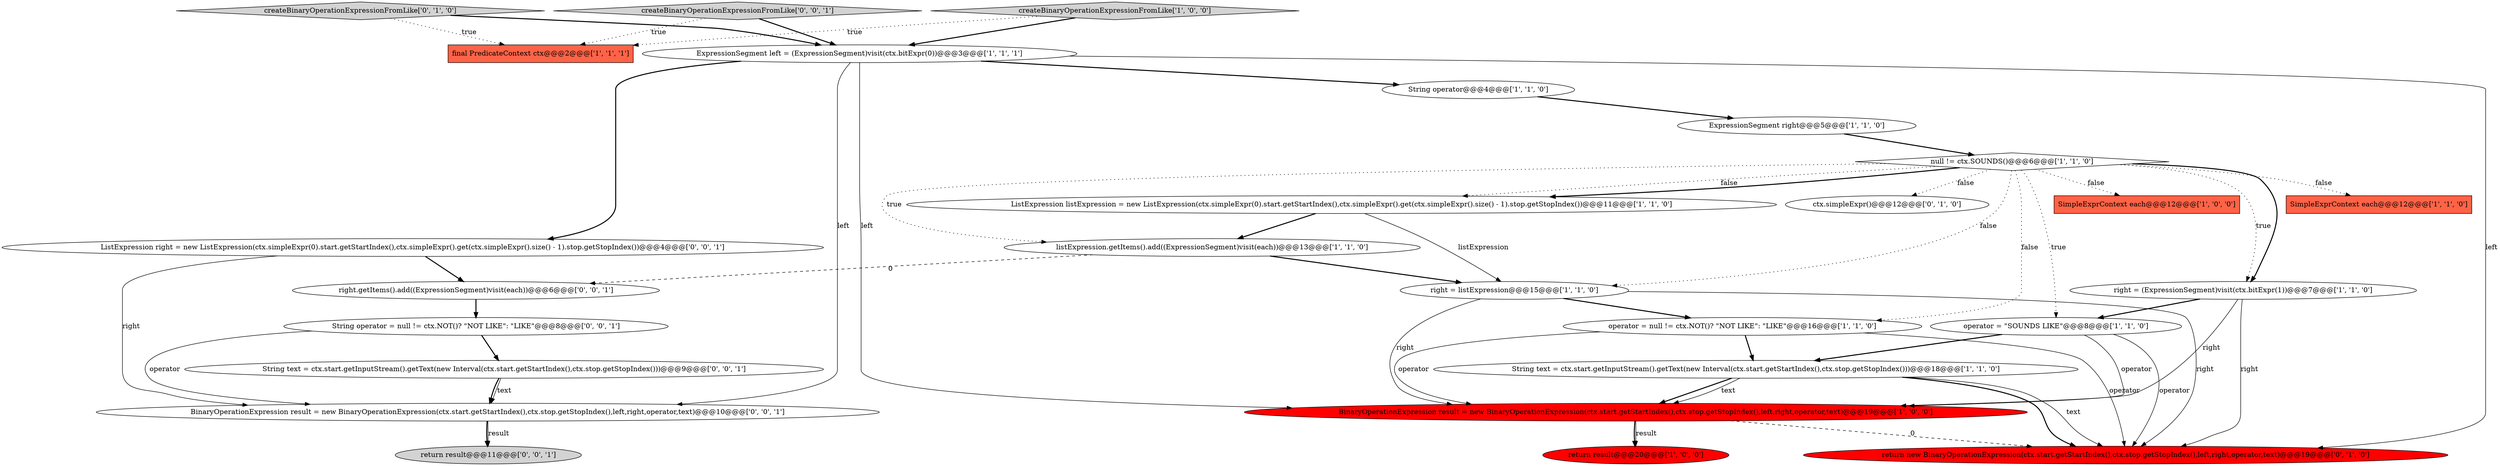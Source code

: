 digraph {
18 [style = filled, label = "ctx.simpleExpr()@@@12@@@['0', '1', '0']", fillcolor = white, shape = ellipse image = "AAA0AAABBB2BBB"];
22 [style = filled, label = "ListExpression right = new ListExpression(ctx.simpleExpr(0).start.getStartIndex(),ctx.simpleExpr().get(ctx.simpleExpr().size() - 1).stop.getStopIndex())@@@4@@@['0', '0', '1']", fillcolor = white, shape = ellipse image = "AAA0AAABBB3BBB"];
17 [style = filled, label = "return new BinaryOperationExpression(ctx.start.getStartIndex(),ctx.stop.getStopIndex(),left,right,operator,text)@@@19@@@['0', '1', '0']", fillcolor = red, shape = ellipse image = "AAA1AAABBB2BBB"];
1 [style = filled, label = "String operator@@@4@@@['1', '1', '0']", fillcolor = white, shape = ellipse image = "AAA0AAABBB1BBB"];
19 [style = filled, label = "createBinaryOperationExpressionFromLike['0', '1', '0']", fillcolor = lightgray, shape = diamond image = "AAA0AAABBB2BBB"];
9 [style = filled, label = "operator = null != ctx.NOT()? \"NOT LIKE\": \"LIKE\"@@@16@@@['1', '1', '0']", fillcolor = white, shape = ellipse image = "AAA0AAABBB1BBB"];
16 [style = filled, label = "BinaryOperationExpression result = new BinaryOperationExpression(ctx.start.getStartIndex(),ctx.stop.getStopIndex(),left,right,operator,text)@@@19@@@['1', '0', '0']", fillcolor = red, shape = ellipse image = "AAA1AAABBB1BBB"];
2 [style = filled, label = "ListExpression listExpression = new ListExpression(ctx.simpleExpr(0).start.getStartIndex(),ctx.simpleExpr().get(ctx.simpleExpr().size() - 1).stop.getStopIndex())@@@11@@@['1', '1', '0']", fillcolor = white, shape = ellipse image = "AAA0AAABBB1BBB"];
10 [style = filled, label = "null != ctx.SOUNDS()@@@6@@@['1', '1', '0']", fillcolor = white, shape = diamond image = "AAA0AAABBB1BBB"];
5 [style = filled, label = "SimpleExprContext each@@@12@@@['1', '0', '0']", fillcolor = tomato, shape = box image = "AAA0AAABBB1BBB"];
3 [style = filled, label = "listExpression.getItems().add((ExpressionSegment)visit(each))@@@13@@@['1', '1', '0']", fillcolor = white, shape = ellipse image = "AAA0AAABBB1BBB"];
24 [style = filled, label = "String operator = null != ctx.NOT()? \"NOT LIKE\": \"LIKE\"@@@8@@@['0', '0', '1']", fillcolor = white, shape = ellipse image = "AAA0AAABBB3BBB"];
25 [style = filled, label = "return result@@@11@@@['0', '0', '1']", fillcolor = lightgray, shape = ellipse image = "AAA0AAABBB3BBB"];
26 [style = filled, label = "createBinaryOperationExpressionFromLike['0', '0', '1']", fillcolor = lightgray, shape = diamond image = "AAA0AAABBB3BBB"];
23 [style = filled, label = "right.getItems().add((ExpressionSegment)visit(each))@@@6@@@['0', '0', '1']", fillcolor = white, shape = ellipse image = "AAA0AAABBB3BBB"];
6 [style = filled, label = "final PredicateContext ctx@@@2@@@['1', '1', '1']", fillcolor = tomato, shape = box image = "AAA0AAABBB1BBB"];
20 [style = filled, label = "String text = ctx.start.getInputStream().getText(new Interval(ctx.start.getStartIndex(),ctx.stop.getStopIndex()))@@@9@@@['0', '0', '1']", fillcolor = white, shape = ellipse image = "AAA0AAABBB3BBB"];
11 [style = filled, label = "ExpressionSegment left = (ExpressionSegment)visit(ctx.bitExpr(0))@@@3@@@['1', '1', '1']", fillcolor = white, shape = ellipse image = "AAA0AAABBB1BBB"];
15 [style = filled, label = "createBinaryOperationExpressionFromLike['1', '0', '0']", fillcolor = lightgray, shape = diamond image = "AAA0AAABBB1BBB"];
8 [style = filled, label = "ExpressionSegment right@@@5@@@['1', '1', '0']", fillcolor = white, shape = ellipse image = "AAA0AAABBB1BBB"];
13 [style = filled, label = "String text = ctx.start.getInputStream().getText(new Interval(ctx.start.getStartIndex(),ctx.stop.getStopIndex()))@@@18@@@['1', '1', '0']", fillcolor = white, shape = ellipse image = "AAA0AAABBB1BBB"];
21 [style = filled, label = "BinaryOperationExpression result = new BinaryOperationExpression(ctx.start.getStartIndex(),ctx.stop.getStopIndex(),left,right,operator,text)@@@10@@@['0', '0', '1']", fillcolor = white, shape = ellipse image = "AAA0AAABBB3BBB"];
14 [style = filled, label = "operator = \"SOUNDS LIKE\"@@@8@@@['1', '1', '0']", fillcolor = white, shape = ellipse image = "AAA0AAABBB1BBB"];
12 [style = filled, label = "right = listExpression@@@15@@@['1', '1', '0']", fillcolor = white, shape = ellipse image = "AAA0AAABBB1BBB"];
7 [style = filled, label = "SimpleExprContext each@@@12@@@['1', '1', '0']", fillcolor = tomato, shape = box image = "AAA0AAABBB1BBB"];
4 [style = filled, label = "return result@@@20@@@['1', '0', '0']", fillcolor = red, shape = ellipse image = "AAA1AAABBB1BBB"];
0 [style = filled, label = "right = (ExpressionSegment)visit(ctx.bitExpr(1))@@@7@@@['1', '1', '0']", fillcolor = white, shape = ellipse image = "AAA0AAABBB1BBB"];
10->7 [style = dotted, label="false"];
8->10 [style = bold, label=""];
14->17 [style = solid, label="operator"];
1->8 [style = bold, label=""];
12->17 [style = solid, label="right"];
21->25 [style = solid, label="result"];
11->1 [style = bold, label=""];
2->12 [style = solid, label="listExpression"];
2->3 [style = bold, label=""];
11->16 [style = solid, label="left"];
10->3 [style = dotted, label="true"];
10->2 [style = dotted, label="false"];
19->11 [style = bold, label=""];
0->16 [style = solid, label="right"];
14->16 [style = solid, label="operator"];
3->12 [style = bold, label=""];
21->25 [style = bold, label=""];
20->21 [style = solid, label="text"];
12->9 [style = bold, label=""];
22->23 [style = bold, label=""];
24->21 [style = solid, label="operator"];
13->16 [style = bold, label=""];
26->11 [style = bold, label=""];
10->5 [style = dotted, label="false"];
22->21 [style = solid, label="right"];
0->17 [style = solid, label="right"];
10->14 [style = dotted, label="true"];
24->20 [style = bold, label=""];
20->21 [style = bold, label=""];
3->23 [style = dashed, label="0"];
10->12 [style = dotted, label="false"];
13->17 [style = bold, label=""];
0->14 [style = bold, label=""];
23->24 [style = bold, label=""];
16->4 [style = solid, label="result"];
13->17 [style = solid, label="text"];
15->11 [style = bold, label=""];
15->6 [style = dotted, label="true"];
10->0 [style = bold, label=""];
12->16 [style = solid, label="right"];
11->17 [style = solid, label="left"];
11->22 [style = bold, label=""];
11->21 [style = solid, label="left"];
10->0 [style = dotted, label="true"];
10->9 [style = dotted, label="false"];
10->2 [style = bold, label=""];
26->6 [style = dotted, label="true"];
19->6 [style = dotted, label="true"];
9->16 [style = solid, label="operator"];
14->13 [style = bold, label=""];
16->17 [style = dashed, label="0"];
16->4 [style = bold, label=""];
13->16 [style = solid, label="text"];
10->18 [style = dotted, label="false"];
9->13 [style = bold, label=""];
9->17 [style = solid, label="operator"];
}
